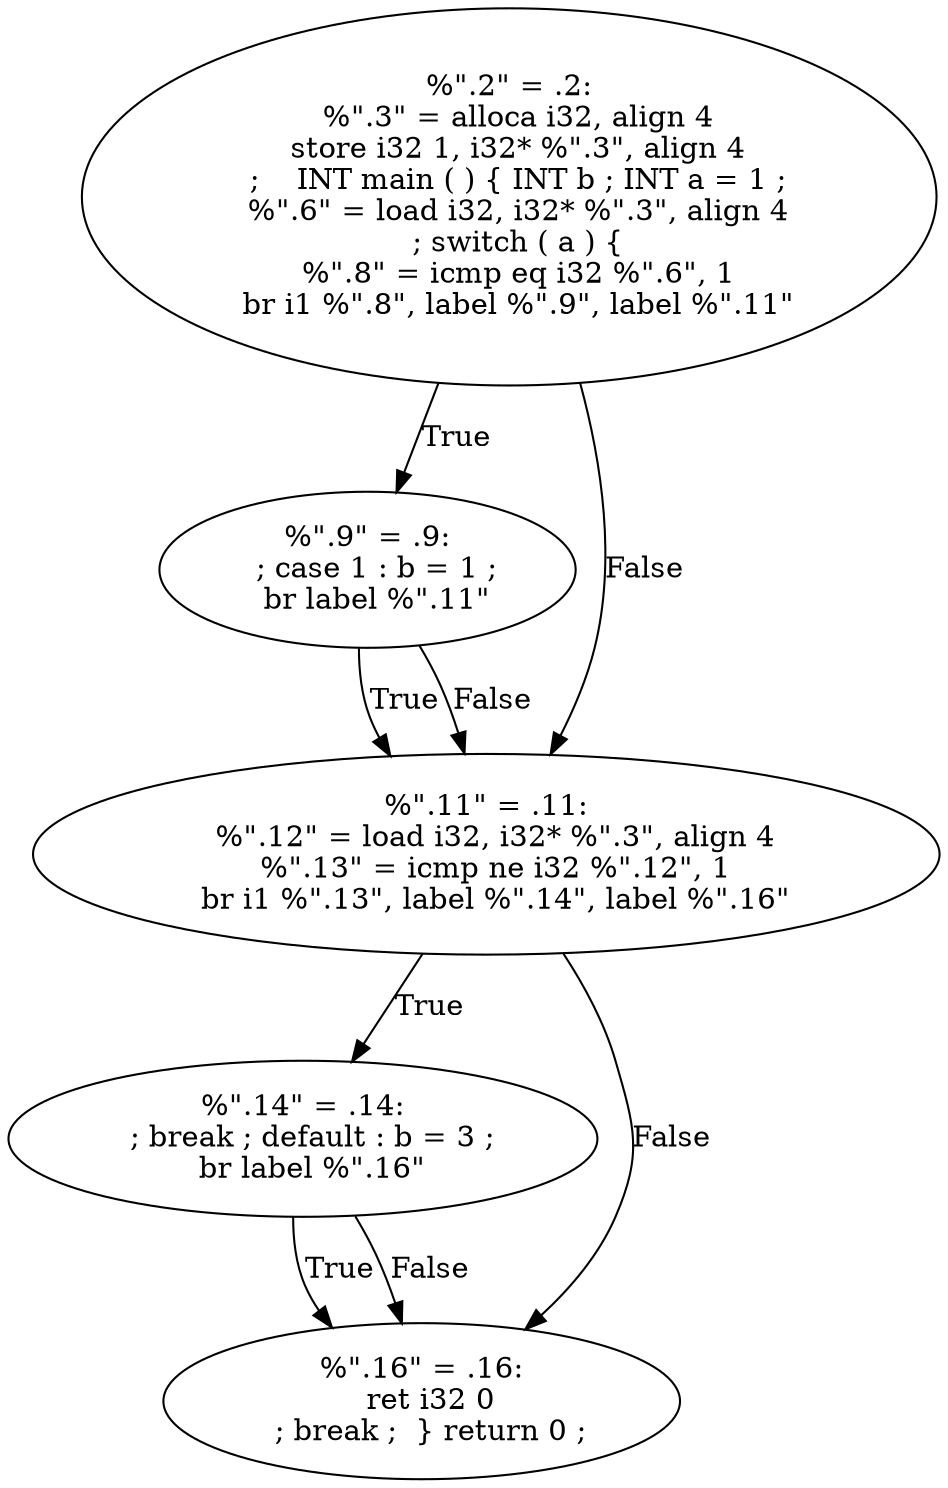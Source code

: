 digraph AST {
  "139136232043856" [label="%\".2\" = .2:
  %\".3\" = alloca i32, align 4
  store i32 1, i32* %\".3\", align 4
  ;    INT main ( ) { INT b ; INT a = 1 ;
  %\".6\" = load i32, i32* %\".3\", align 4
  ; switch ( a ) {
  %\".8\" = icmp eq i32 %\".6\", 1
  br i1 %\".8\", label %\".9\", label %\".11\""];
  "139136232043856" -> "139136232038624" [label="True"];
  "139136232043856" -> "139136232044192" [label="False"];
  "139136232038624" [label="%\".9\" = .9:
  ; case 1 : b = 1 ;
  br label %\".11\""];
  "139136232038624" -> "139136232044192" [label="True"];
  "139136232038624" -> "139136232044192" [label="False"];
  "139136232044192" [label="%\".11\" = .11:
  %\".12\" = load i32, i32* %\".3\", align 4
  %\".13\" = icmp ne i32 %\".12\", 1
  br i1 %\".13\", label %\".14\", label %\".16\""];
  "139136232044192" -> "139136232040064" [label="True"];
  "139136232044192" -> "139136232030512" [label="False"];
  "139136232040064" [label="%\".14\" = .14:
  ; break ; default : b = 3 ;
  br label %\".16\""];
  "139136232040064" -> "139136232030512" [label="True"];
  "139136232040064" -> "139136232030512" [label="False"];
  "139136232030512" [label="%\".16\" = .16:
  ret i32 0
  ; break ;  } return 0 ;"];
}
